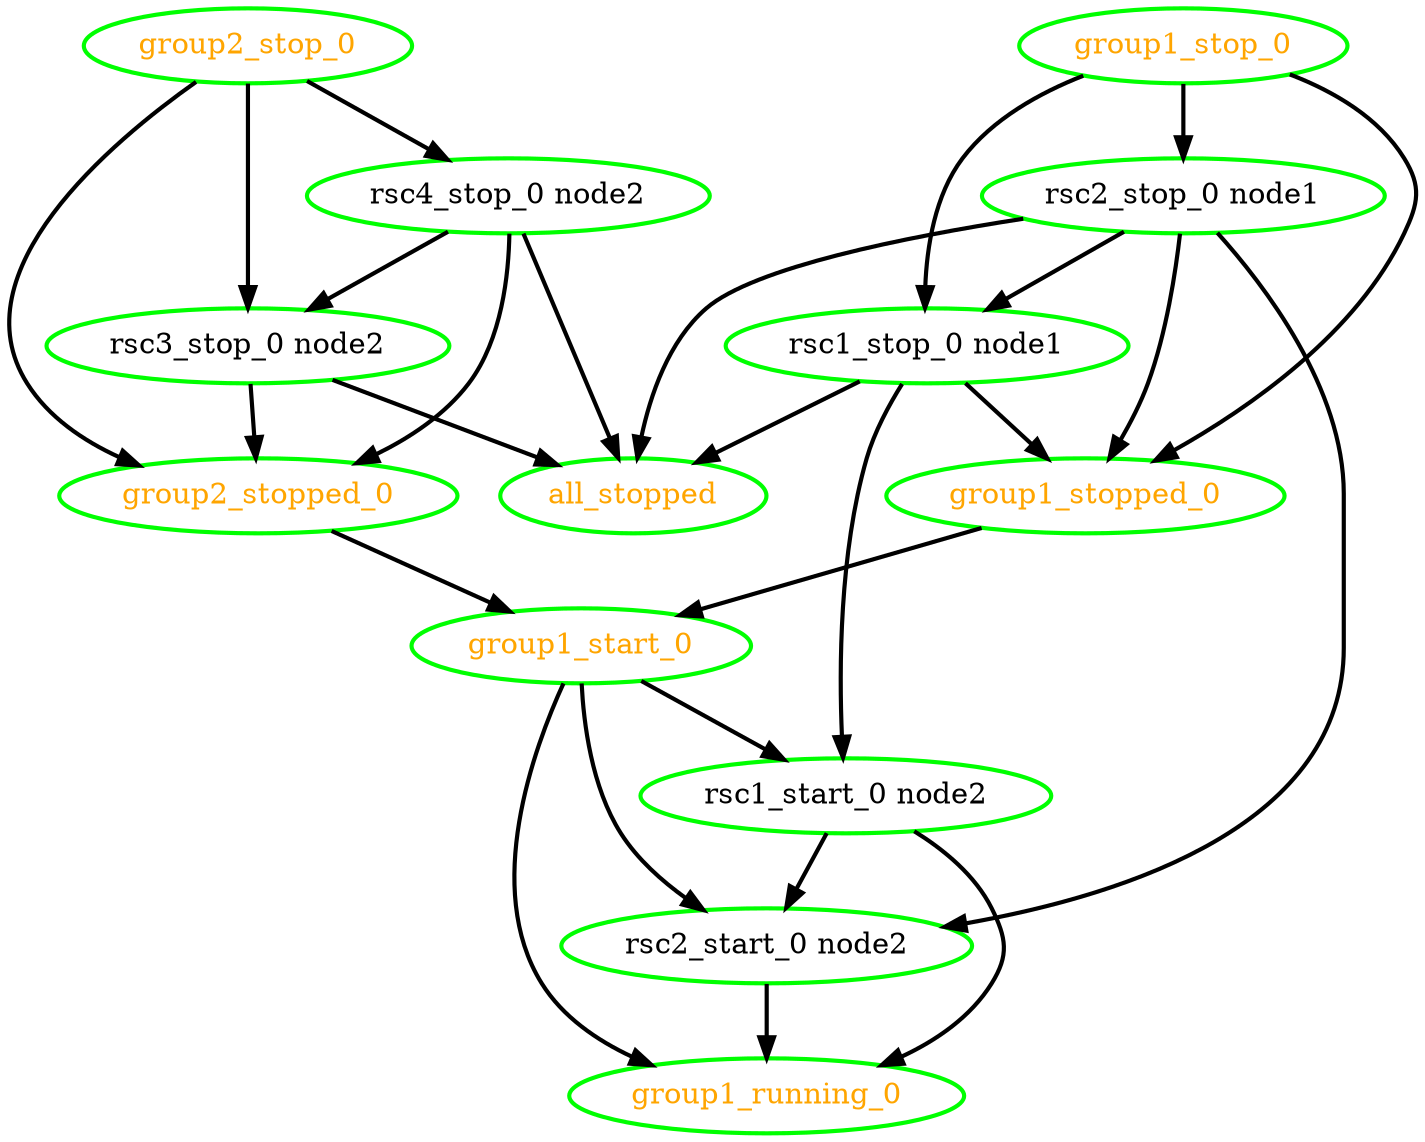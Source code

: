 digraph "g" {
"all_stopped" [ style=bold color="green" fontcolor="orange"]
"group1_running_0" [ style=bold color="green" fontcolor="orange"]
"group1_start_0" -> "group1_running_0" [ style = bold]
"group1_start_0" -> "rsc1_start_0 node2" [ style = bold]
"group1_start_0" -> "rsc2_start_0 node2" [ style = bold]
"group1_start_0" [ style=bold color="green" fontcolor="orange"]
"group1_stop_0" -> "group1_stopped_0" [ style = bold]
"group1_stop_0" -> "rsc1_stop_0 node1" [ style = bold]
"group1_stop_0" -> "rsc2_stop_0 node1" [ style = bold]
"group1_stop_0" [ style=bold color="green" fontcolor="orange"]
"group1_stopped_0" -> "group1_start_0" [ style = bold]
"group1_stopped_0" [ style=bold color="green" fontcolor="orange"]
"group2_stop_0" -> "group2_stopped_0" [ style = bold]
"group2_stop_0" -> "rsc3_stop_0 node2" [ style = bold]
"group2_stop_0" -> "rsc4_stop_0 node2" [ style = bold]
"group2_stop_0" [ style=bold color="green" fontcolor="orange"]
"group2_stopped_0" -> "group1_start_0" [ style = bold]
"group2_stopped_0" [ style=bold color="green" fontcolor="orange"]
"rsc1_start_0 node2" -> "group1_running_0" [ style = bold]
"rsc1_start_0 node2" -> "rsc2_start_0 node2" [ style = bold]
"rsc1_start_0 node2" [ style=bold color="green" fontcolor="black"]
"rsc1_stop_0 node1" -> "all_stopped" [ style = bold]
"rsc1_stop_0 node1" -> "group1_stopped_0" [ style = bold]
"rsc1_stop_0 node1" -> "rsc1_start_0 node2" [ style = bold]
"rsc1_stop_0 node1" [ style=bold color="green" fontcolor="black"]
"rsc2_start_0 node2" -> "group1_running_0" [ style = bold]
"rsc2_start_0 node2" [ style=bold color="green" fontcolor="black"]
"rsc2_stop_0 node1" -> "all_stopped" [ style = bold]
"rsc2_stop_0 node1" -> "group1_stopped_0" [ style = bold]
"rsc2_stop_0 node1" -> "rsc1_stop_0 node1" [ style = bold]
"rsc2_stop_0 node1" -> "rsc2_start_0 node2" [ style = bold]
"rsc2_stop_0 node1" [ style=bold color="green" fontcolor="black"]
"rsc3_stop_0 node2" -> "all_stopped" [ style = bold]
"rsc3_stop_0 node2" -> "group2_stopped_0" [ style = bold]
"rsc3_stop_0 node2" [ style=bold color="green" fontcolor="black"]
"rsc4_stop_0 node2" -> "all_stopped" [ style = bold]
"rsc4_stop_0 node2" -> "group2_stopped_0" [ style = bold]
"rsc4_stop_0 node2" -> "rsc3_stop_0 node2" [ style = bold]
"rsc4_stop_0 node2" [ style=bold color="green" fontcolor="black"]
}
